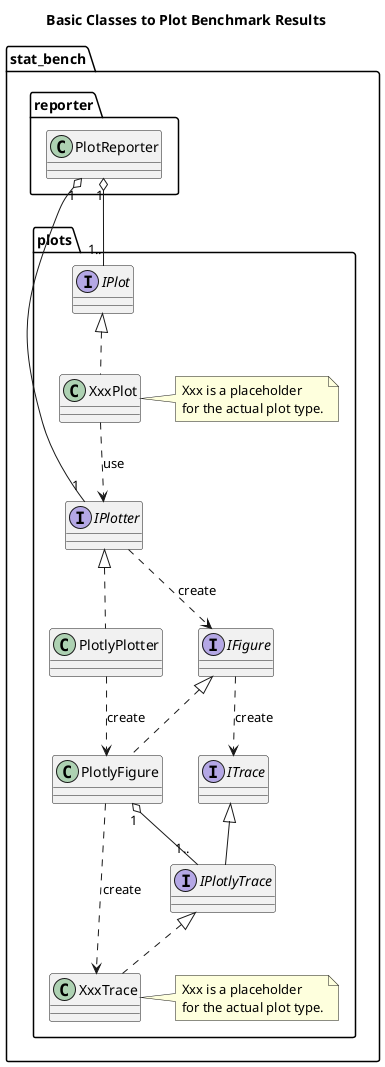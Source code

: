 @startuml classes_plot

title Basic Classes to Plot Benchmark Results

package stat_bench {
    package reporter {
        class PlotReporter
    }

    package plots {
        interface IPlotter
        PlotReporter "1" o-- "1" IPlotter

        class PlotlyPlotter
        IPlotter <|.. PlotlyPlotter

        interface IFigure
        IPlotter ..> IFigure : create

        class PlotlyFigure
        IFigure <|.. PlotlyFigure
        PlotlyPlotter ..> PlotlyFigure : create

        interface ITrace
        IFigure ..> ITrace : create

        interface IPlotlyTrace
        ITrace <|-- IPlotlyTrace
        PlotlyFigure "1" o-- "1.." IPlotlyTrace

        class XxxTrace
        note right
            Xxx is a placeholder
            for the actual plot type.
        end note
        IPlotlyTrace <|.. XxxTrace
        PlotlyFigure ..> XxxTrace : create

        interface IPlot
        PlotReporter "1" o-- "1.." IPlot

        class XxxPlot
        note right
            Xxx is a placeholder
            for the actual plot type.
        end note
        IPlot <|.. XxxPlot
        XxxPlot ..> IPlotter : use
    }
}

@enduml
